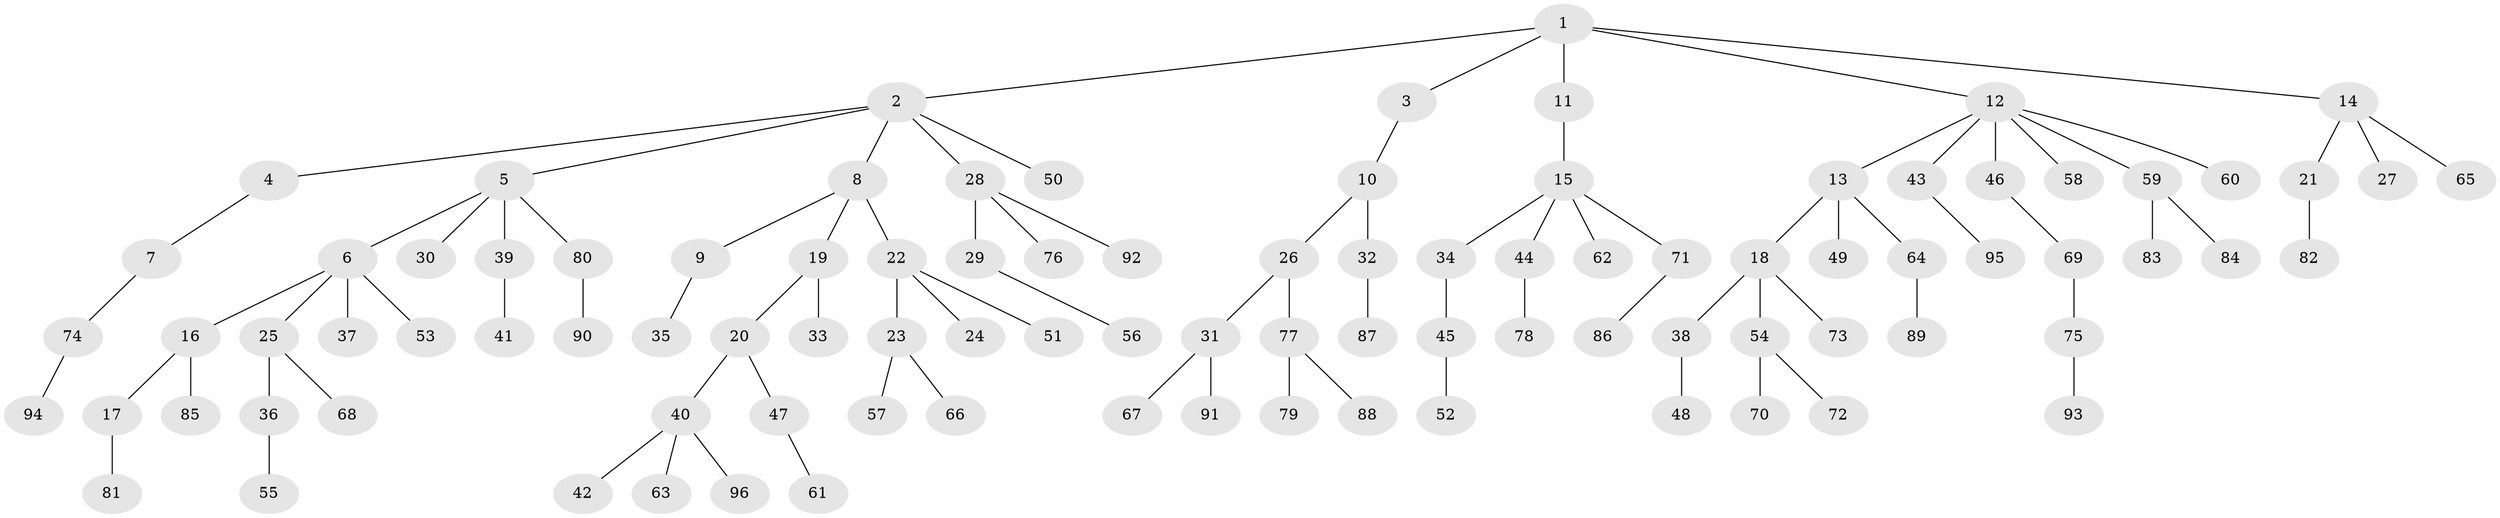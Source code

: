 // Generated by graph-tools (version 1.1) at 2025/11/02/27/25 16:11:27]
// undirected, 96 vertices, 95 edges
graph export_dot {
graph [start="1"]
  node [color=gray90,style=filled];
  1;
  2;
  3;
  4;
  5;
  6;
  7;
  8;
  9;
  10;
  11;
  12;
  13;
  14;
  15;
  16;
  17;
  18;
  19;
  20;
  21;
  22;
  23;
  24;
  25;
  26;
  27;
  28;
  29;
  30;
  31;
  32;
  33;
  34;
  35;
  36;
  37;
  38;
  39;
  40;
  41;
  42;
  43;
  44;
  45;
  46;
  47;
  48;
  49;
  50;
  51;
  52;
  53;
  54;
  55;
  56;
  57;
  58;
  59;
  60;
  61;
  62;
  63;
  64;
  65;
  66;
  67;
  68;
  69;
  70;
  71;
  72;
  73;
  74;
  75;
  76;
  77;
  78;
  79;
  80;
  81;
  82;
  83;
  84;
  85;
  86;
  87;
  88;
  89;
  90;
  91;
  92;
  93;
  94;
  95;
  96;
  1 -- 2;
  1 -- 3;
  1 -- 11;
  1 -- 12;
  1 -- 14;
  2 -- 4;
  2 -- 5;
  2 -- 8;
  2 -- 28;
  2 -- 50;
  3 -- 10;
  4 -- 7;
  5 -- 6;
  5 -- 30;
  5 -- 39;
  5 -- 80;
  6 -- 16;
  6 -- 25;
  6 -- 37;
  6 -- 53;
  7 -- 74;
  8 -- 9;
  8 -- 19;
  8 -- 22;
  9 -- 35;
  10 -- 26;
  10 -- 32;
  11 -- 15;
  12 -- 13;
  12 -- 43;
  12 -- 46;
  12 -- 58;
  12 -- 59;
  12 -- 60;
  13 -- 18;
  13 -- 49;
  13 -- 64;
  14 -- 21;
  14 -- 27;
  14 -- 65;
  15 -- 34;
  15 -- 44;
  15 -- 62;
  15 -- 71;
  16 -- 17;
  16 -- 85;
  17 -- 81;
  18 -- 38;
  18 -- 54;
  18 -- 73;
  19 -- 20;
  19 -- 33;
  20 -- 40;
  20 -- 47;
  21 -- 82;
  22 -- 23;
  22 -- 24;
  22 -- 51;
  23 -- 57;
  23 -- 66;
  25 -- 36;
  25 -- 68;
  26 -- 31;
  26 -- 77;
  28 -- 29;
  28 -- 76;
  28 -- 92;
  29 -- 56;
  31 -- 67;
  31 -- 91;
  32 -- 87;
  34 -- 45;
  36 -- 55;
  38 -- 48;
  39 -- 41;
  40 -- 42;
  40 -- 63;
  40 -- 96;
  43 -- 95;
  44 -- 78;
  45 -- 52;
  46 -- 69;
  47 -- 61;
  54 -- 70;
  54 -- 72;
  59 -- 83;
  59 -- 84;
  64 -- 89;
  69 -- 75;
  71 -- 86;
  74 -- 94;
  75 -- 93;
  77 -- 79;
  77 -- 88;
  80 -- 90;
}

